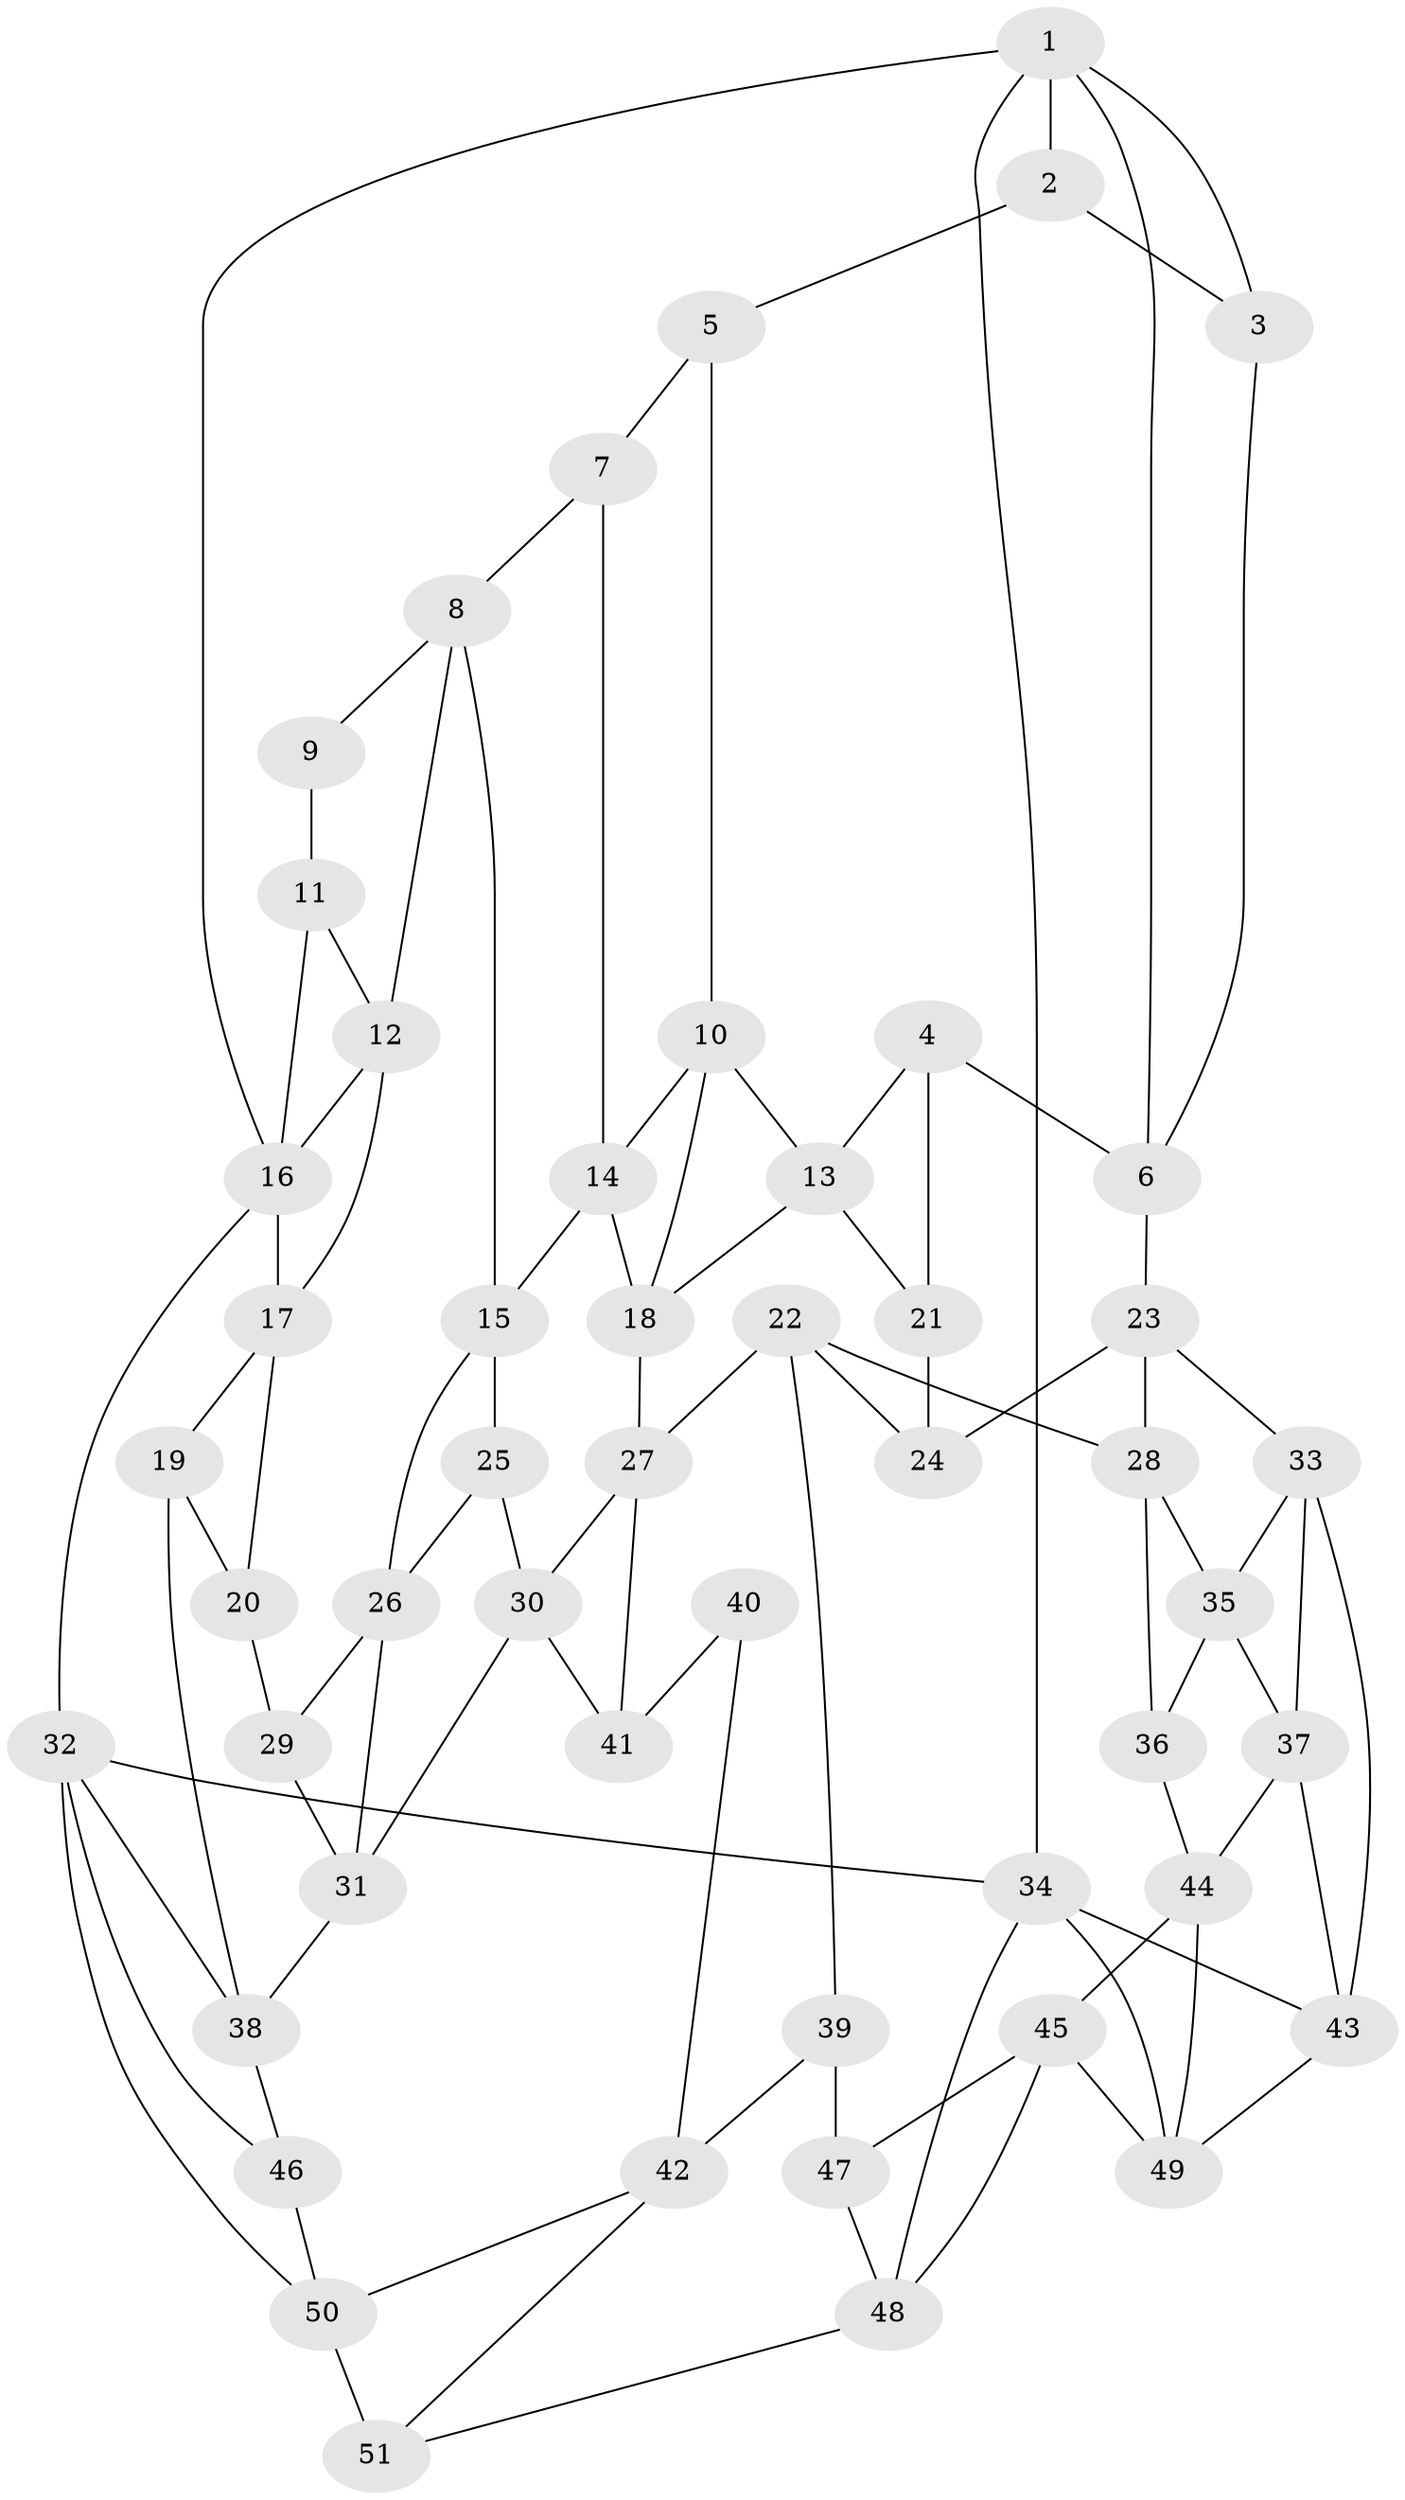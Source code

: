 // original degree distribution, {3: 0.0392156862745098, 5: 0.5490196078431373, 6: 0.21568627450980393, 4: 0.19607843137254902}
// Generated by graph-tools (version 1.1) at 2025/03/03/09/25 03:03:15]
// undirected, 51 vertices, 93 edges
graph export_dot {
graph [start="1"]
  node [color=gray90,style=filled];
  1;
  2;
  3;
  4;
  5;
  6;
  7;
  8;
  9;
  10;
  11;
  12;
  13;
  14;
  15;
  16;
  17;
  18;
  19;
  20;
  21;
  22;
  23;
  24;
  25;
  26;
  27;
  28;
  29;
  30;
  31;
  32;
  33;
  34;
  35;
  36;
  37;
  38;
  39;
  40;
  41;
  42;
  43;
  44;
  45;
  46;
  47;
  48;
  49;
  50;
  51;
  1 -- 2 [weight=1.0];
  1 -- 3 [weight=1.0];
  1 -- 6 [weight=1.0];
  1 -- 16 [weight=1.0];
  1 -- 34 [weight=1.0];
  2 -- 3 [weight=1.0];
  2 -- 5 [weight=1.0];
  3 -- 6 [weight=1.0];
  4 -- 6 [weight=1.0];
  4 -- 13 [weight=1.0];
  4 -- 21 [weight=1.0];
  5 -- 7 [weight=1.0];
  5 -- 10 [weight=1.0];
  6 -- 23 [weight=1.0];
  7 -- 8 [weight=1.0];
  7 -- 14 [weight=1.0];
  8 -- 9 [weight=1.0];
  8 -- 12 [weight=1.0];
  8 -- 15 [weight=1.0];
  9 -- 11 [weight=1.0];
  10 -- 13 [weight=1.0];
  10 -- 14 [weight=1.0];
  10 -- 18 [weight=1.0];
  11 -- 12 [weight=1.0];
  11 -- 16 [weight=1.0];
  12 -- 16 [weight=1.0];
  12 -- 17 [weight=1.0];
  13 -- 18 [weight=1.0];
  13 -- 21 [weight=1.0];
  14 -- 15 [weight=1.0];
  14 -- 18 [weight=1.0];
  15 -- 25 [weight=1.0];
  15 -- 26 [weight=1.0];
  16 -- 17 [weight=1.0];
  16 -- 32 [weight=1.0];
  17 -- 19 [weight=1.0];
  17 -- 20 [weight=1.0];
  18 -- 27 [weight=1.0];
  19 -- 20 [weight=1.0];
  19 -- 38 [weight=1.0];
  20 -- 29 [weight=2.0];
  21 -- 24 [weight=2.0];
  22 -- 24 [weight=1.0];
  22 -- 27 [weight=1.0];
  22 -- 28 [weight=1.0];
  22 -- 39 [weight=1.0];
  23 -- 24 [weight=1.0];
  23 -- 28 [weight=1.0];
  23 -- 33 [weight=1.0];
  25 -- 26 [weight=1.0];
  25 -- 30 [weight=1.0];
  26 -- 29 [weight=1.0];
  26 -- 31 [weight=1.0];
  27 -- 30 [weight=1.0];
  27 -- 41 [weight=1.0];
  28 -- 35 [weight=1.0];
  28 -- 36 [weight=1.0];
  29 -- 31 [weight=1.0];
  30 -- 31 [weight=1.0];
  30 -- 41 [weight=1.0];
  31 -- 38 [weight=1.0];
  32 -- 34 [weight=1.0];
  32 -- 38 [weight=1.0];
  32 -- 46 [weight=1.0];
  32 -- 50 [weight=1.0];
  33 -- 35 [weight=1.0];
  33 -- 37 [weight=1.0];
  33 -- 43 [weight=1.0];
  34 -- 43 [weight=1.0];
  34 -- 48 [weight=1.0];
  34 -- 49 [weight=1.0];
  35 -- 36 [weight=1.0];
  35 -- 37 [weight=1.0];
  36 -- 44 [weight=1.0];
  37 -- 43 [weight=1.0];
  37 -- 44 [weight=1.0];
  38 -- 46 [weight=1.0];
  39 -- 42 [weight=1.0];
  39 -- 47 [weight=2.0];
  40 -- 41 [weight=2.0];
  40 -- 42 [weight=1.0];
  42 -- 50 [weight=1.0];
  42 -- 51 [weight=1.0];
  43 -- 49 [weight=1.0];
  44 -- 45 [weight=1.0];
  44 -- 49 [weight=1.0];
  45 -- 47 [weight=1.0];
  45 -- 48 [weight=1.0];
  45 -- 49 [weight=1.0];
  46 -- 50 [weight=2.0];
  47 -- 48 [weight=1.0];
  48 -- 51 [weight=1.0];
  50 -- 51 [weight=2.0];
}

